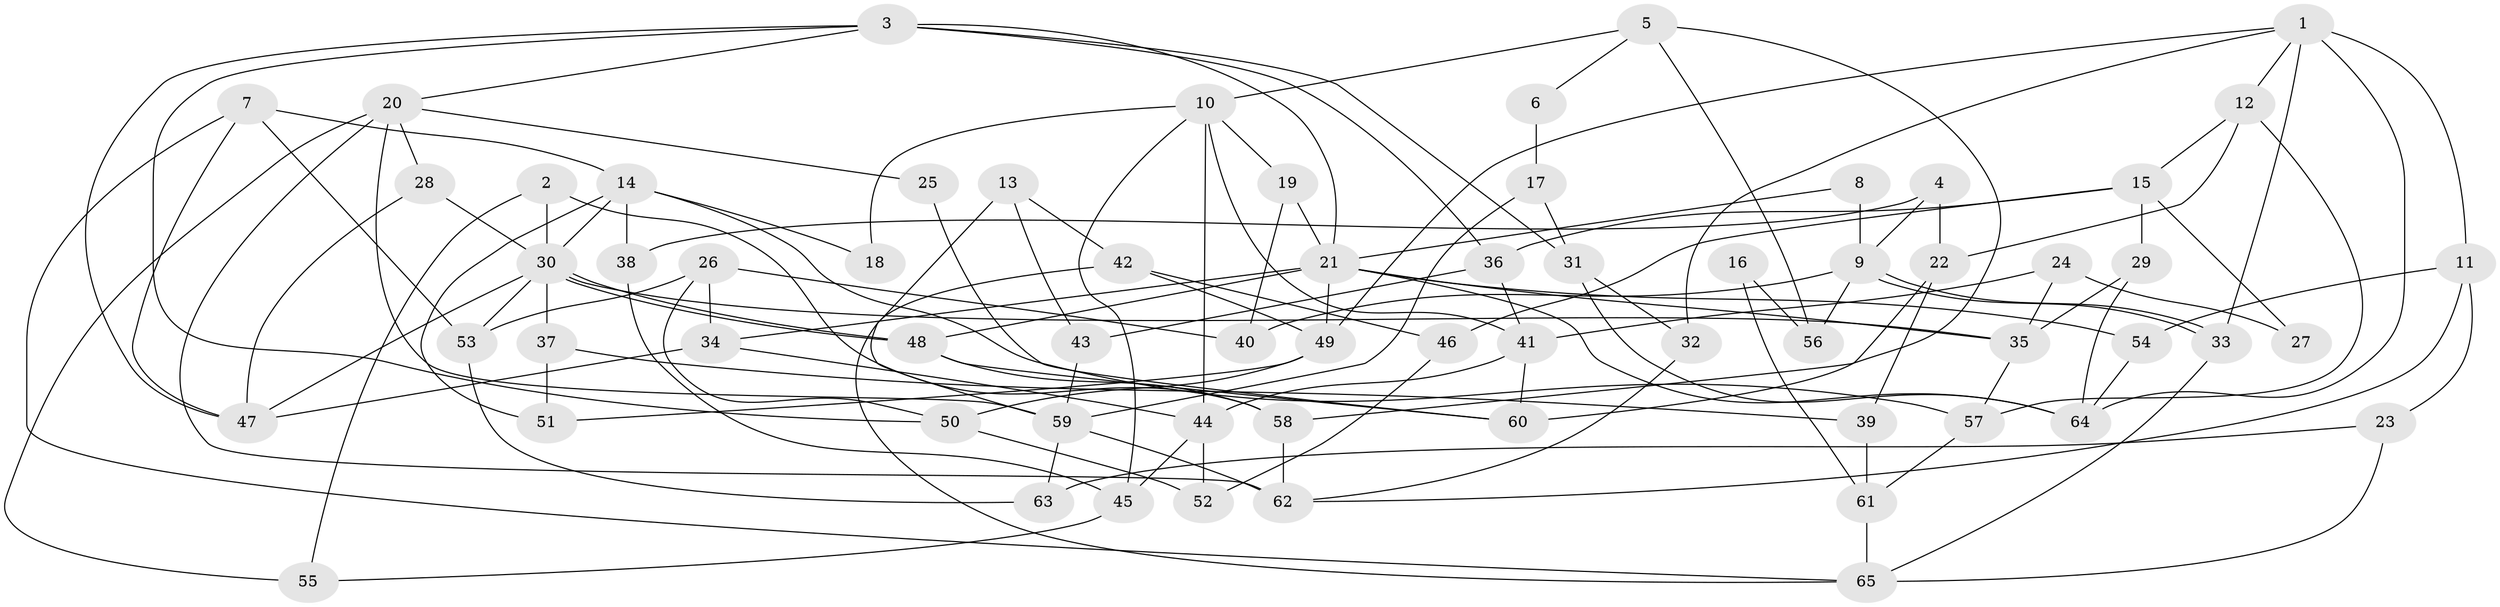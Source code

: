 // Generated by graph-tools (version 1.1) at 2025/52/03/09/25 04:52:03]
// undirected, 65 vertices, 130 edges
graph export_dot {
graph [start="1"]
  node [color=gray90,style=filled];
  1;
  2;
  3;
  4;
  5;
  6;
  7;
  8;
  9;
  10;
  11;
  12;
  13;
  14;
  15;
  16;
  17;
  18;
  19;
  20;
  21;
  22;
  23;
  24;
  25;
  26;
  27;
  28;
  29;
  30;
  31;
  32;
  33;
  34;
  35;
  36;
  37;
  38;
  39;
  40;
  41;
  42;
  43;
  44;
  45;
  46;
  47;
  48;
  49;
  50;
  51;
  52;
  53;
  54;
  55;
  56;
  57;
  58;
  59;
  60;
  61;
  62;
  63;
  64;
  65;
  1 -- 49;
  1 -- 12;
  1 -- 11;
  1 -- 32;
  1 -- 33;
  1 -- 64;
  2 -- 58;
  2 -- 30;
  2 -- 55;
  3 -- 31;
  3 -- 21;
  3 -- 20;
  3 -- 36;
  3 -- 47;
  3 -- 50;
  4 -- 22;
  4 -- 38;
  4 -- 9;
  5 -- 10;
  5 -- 58;
  5 -- 6;
  5 -- 56;
  6 -- 17;
  7 -- 47;
  7 -- 65;
  7 -- 14;
  7 -- 53;
  8 -- 9;
  8 -- 21;
  9 -- 33;
  9 -- 33;
  9 -- 40;
  9 -- 56;
  10 -- 19;
  10 -- 44;
  10 -- 18;
  10 -- 41;
  10 -- 45;
  11 -- 62;
  11 -- 23;
  11 -- 54;
  12 -- 57;
  12 -- 15;
  12 -- 22;
  13 -- 59;
  13 -- 42;
  13 -- 43;
  14 -- 51;
  14 -- 18;
  14 -- 30;
  14 -- 38;
  14 -- 57;
  15 -- 29;
  15 -- 36;
  15 -- 27;
  15 -- 46;
  16 -- 56;
  16 -- 61;
  17 -- 59;
  17 -- 31;
  19 -- 21;
  19 -- 40;
  20 -- 28;
  20 -- 25;
  20 -- 55;
  20 -- 59;
  20 -- 62;
  21 -- 64;
  21 -- 34;
  21 -- 35;
  21 -- 48;
  21 -- 49;
  21 -- 54;
  22 -- 60;
  22 -- 39;
  23 -- 63;
  23 -- 65;
  24 -- 41;
  24 -- 35;
  24 -- 27;
  25 -- 60;
  26 -- 53;
  26 -- 34;
  26 -- 40;
  26 -- 50;
  28 -- 47;
  28 -- 30;
  29 -- 35;
  29 -- 64;
  30 -- 48;
  30 -- 48;
  30 -- 35;
  30 -- 37;
  30 -- 47;
  30 -- 53;
  31 -- 32;
  31 -- 64;
  32 -- 62;
  33 -- 65;
  34 -- 47;
  34 -- 44;
  35 -- 57;
  36 -- 41;
  36 -- 43;
  37 -- 39;
  37 -- 51;
  38 -- 45;
  39 -- 61;
  41 -- 44;
  41 -- 60;
  42 -- 49;
  42 -- 65;
  42 -- 46;
  43 -- 59;
  44 -- 52;
  44 -- 45;
  45 -- 55;
  46 -- 52;
  48 -- 58;
  48 -- 60;
  49 -- 50;
  49 -- 51;
  50 -- 52;
  53 -- 63;
  54 -- 64;
  57 -- 61;
  58 -- 62;
  59 -- 62;
  59 -- 63;
  61 -- 65;
}
